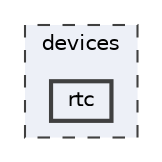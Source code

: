 digraph "devices/rtc"
{
 // LATEX_PDF_SIZE
  bgcolor="transparent";
  edge [fontname=Helvetica,fontsize=10,labelfontname=Helvetica,labelfontsize=10];
  node [fontname=Helvetica,fontsize=10,shape=box,height=0.2,width=0.4];
  compound=true
  subgraph clusterdir_07b86ffc266b39efa5bbdc0e9fdb330a {
    graph [ bgcolor="#edf0f7", pencolor="grey25", label="devices", fontname=Helvetica,fontsize=10 style="filled,dashed", URL="dir_07b86ffc266b39efa5bbdc0e9fdb330a.html",tooltip=""]
  dir_81b459bcaae6aaf1389f1ccbe09e6740 [label="rtc", fillcolor="#edf0f7", color="grey25", style="filled,bold", URL="dir_81b459bcaae6aaf1389f1ccbe09e6740.html",tooltip=""];
  }
}

